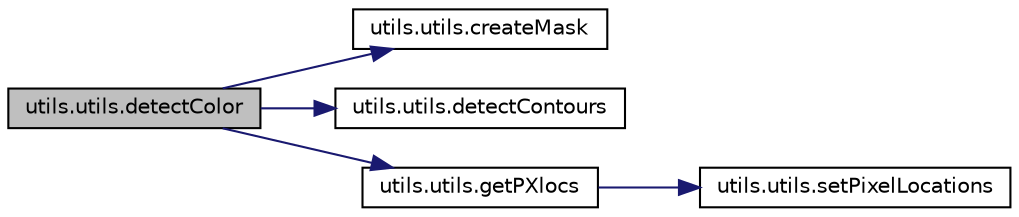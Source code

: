 digraph "utils.utils.detectColor"
{
 // LATEX_PDF_SIZE
  edge [fontname="Helvetica",fontsize="10",labelfontname="Helvetica",labelfontsize="10"];
  node [fontname="Helvetica",fontsize="10",shape=record];
  rankdir="LR";
  Node1 [label="utils.utils.detectColor",height=0.2,width=0.4,color="black", fillcolor="grey75", style="filled", fontcolor="black",tooltip=" "];
  Node1 -> Node2 [color="midnightblue",fontsize="10",style="solid",fontname="Helvetica"];
  Node2 [label="utils.utils.createMask",height=0.2,width=0.4,color="black", fillcolor="white", style="filled",URL="$classutils_1_1utils.html#a5474b5079b5bd6aa575cc2622aef44d4",tooltip=" "];
  Node1 -> Node3 [color="midnightblue",fontsize="10",style="solid",fontname="Helvetica"];
  Node3 [label="utils.utils.detectContours",height=0.2,width=0.4,color="black", fillcolor="white", style="filled",URL="$classutils_1_1utils.html#ab33b5d89c9fbd2e7697b44aa235f32fa",tooltip=" "];
  Node1 -> Node4 [color="midnightblue",fontsize="10",style="solid",fontname="Helvetica"];
  Node4 [label="utils.utils.getPXlocs",height=0.2,width=0.4,color="black", fillcolor="white", style="filled",URL="$classutils_1_1utils.html#a5e8a8a63ad8702328df343d069af23fd",tooltip=" "];
  Node4 -> Node5 [color="midnightblue",fontsize="10",style="solid",fontname="Helvetica"];
  Node5 [label="utils.utils.setPixelLocations",height=0.2,width=0.4,color="black", fillcolor="white", style="filled",URL="$classutils_1_1utils.html#a60320bf36aa25191c6b58effaec6e83f",tooltip=" "];
}
